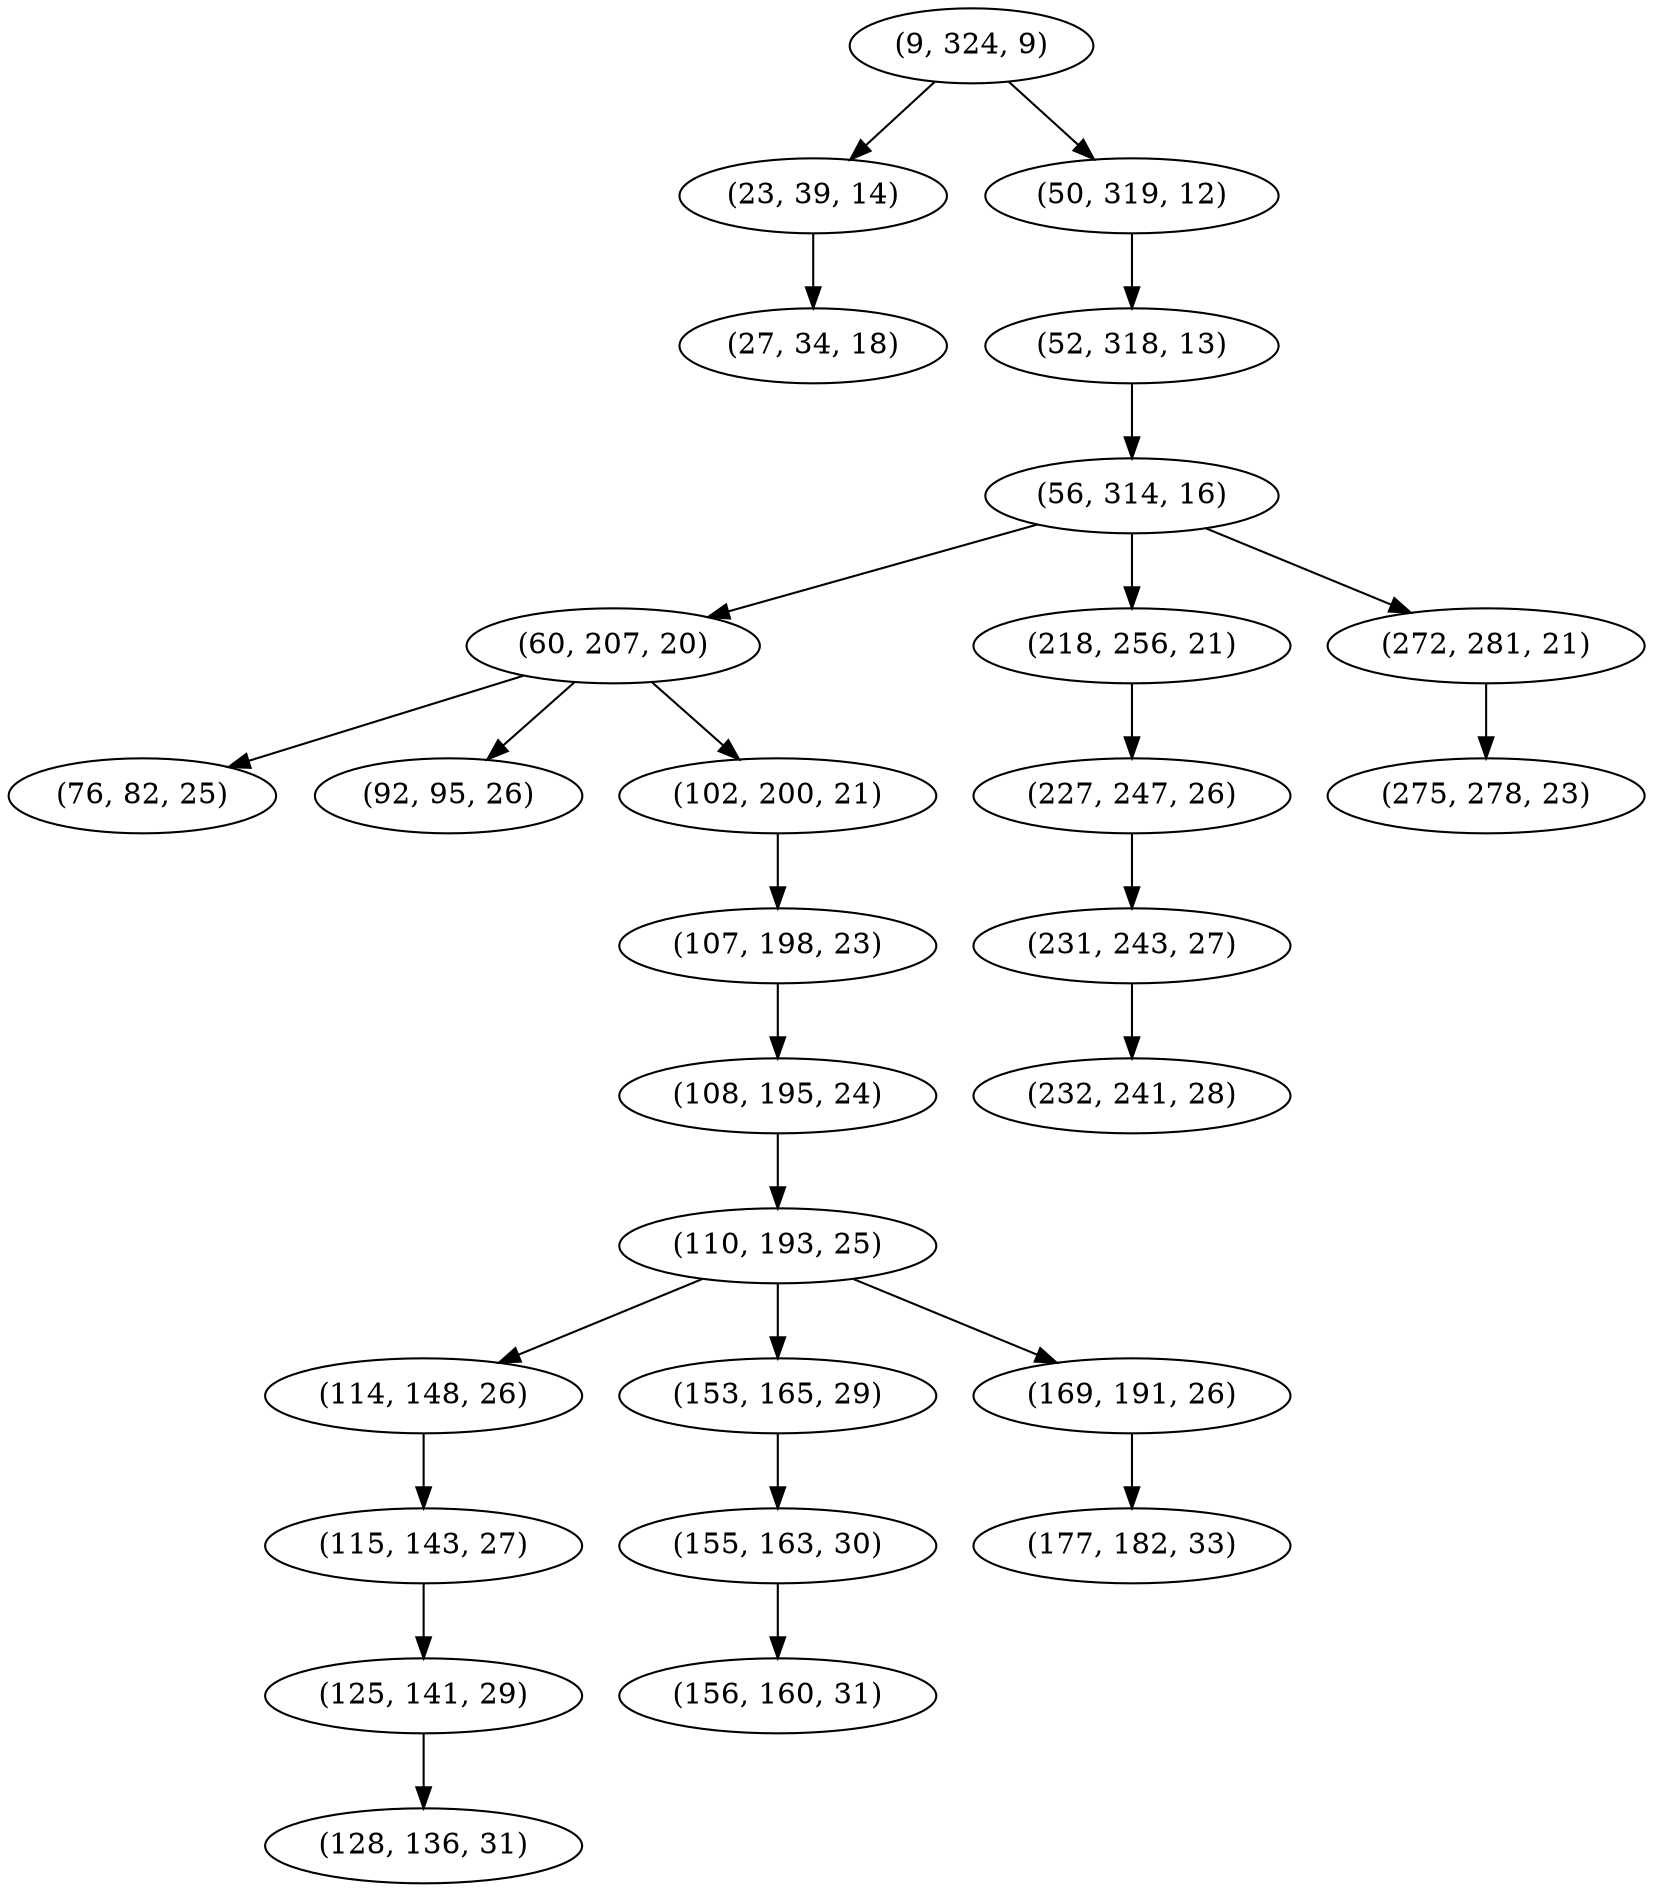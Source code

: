 digraph tree {
    "(9, 324, 9)";
    "(23, 39, 14)";
    "(27, 34, 18)";
    "(50, 319, 12)";
    "(52, 318, 13)";
    "(56, 314, 16)";
    "(60, 207, 20)";
    "(76, 82, 25)";
    "(92, 95, 26)";
    "(102, 200, 21)";
    "(107, 198, 23)";
    "(108, 195, 24)";
    "(110, 193, 25)";
    "(114, 148, 26)";
    "(115, 143, 27)";
    "(125, 141, 29)";
    "(128, 136, 31)";
    "(153, 165, 29)";
    "(155, 163, 30)";
    "(156, 160, 31)";
    "(169, 191, 26)";
    "(177, 182, 33)";
    "(218, 256, 21)";
    "(227, 247, 26)";
    "(231, 243, 27)";
    "(232, 241, 28)";
    "(272, 281, 21)";
    "(275, 278, 23)";
    "(9, 324, 9)" -> "(23, 39, 14)";
    "(9, 324, 9)" -> "(50, 319, 12)";
    "(23, 39, 14)" -> "(27, 34, 18)";
    "(50, 319, 12)" -> "(52, 318, 13)";
    "(52, 318, 13)" -> "(56, 314, 16)";
    "(56, 314, 16)" -> "(60, 207, 20)";
    "(56, 314, 16)" -> "(218, 256, 21)";
    "(56, 314, 16)" -> "(272, 281, 21)";
    "(60, 207, 20)" -> "(76, 82, 25)";
    "(60, 207, 20)" -> "(92, 95, 26)";
    "(60, 207, 20)" -> "(102, 200, 21)";
    "(102, 200, 21)" -> "(107, 198, 23)";
    "(107, 198, 23)" -> "(108, 195, 24)";
    "(108, 195, 24)" -> "(110, 193, 25)";
    "(110, 193, 25)" -> "(114, 148, 26)";
    "(110, 193, 25)" -> "(153, 165, 29)";
    "(110, 193, 25)" -> "(169, 191, 26)";
    "(114, 148, 26)" -> "(115, 143, 27)";
    "(115, 143, 27)" -> "(125, 141, 29)";
    "(125, 141, 29)" -> "(128, 136, 31)";
    "(153, 165, 29)" -> "(155, 163, 30)";
    "(155, 163, 30)" -> "(156, 160, 31)";
    "(169, 191, 26)" -> "(177, 182, 33)";
    "(218, 256, 21)" -> "(227, 247, 26)";
    "(227, 247, 26)" -> "(231, 243, 27)";
    "(231, 243, 27)" -> "(232, 241, 28)";
    "(272, 281, 21)" -> "(275, 278, 23)";
}
